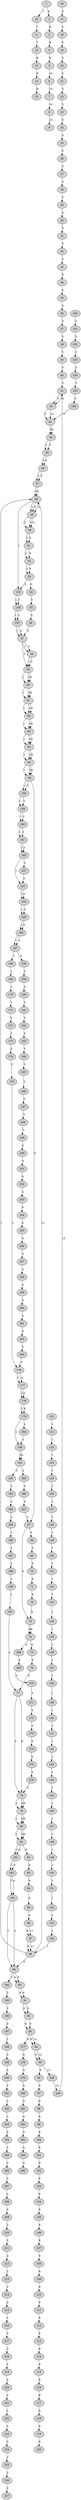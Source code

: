 digraph G 
 	{ 
 	ordering=out;
	1[style=filled, pos="7503.693999999669,13417.132999999998"];
	2[style=filled, pos="7560.153999999749,13596.135999999999"];
	3[style=filled, pos="7640.99400000006,13787.971"];
	4[style=filled, pos="7611.480999999911,13978.523000000001"];
	5[style=filled, pos="7524.8669999995,14083.101999999999"];
	6[style=filled, pos="7598.007999999681,13981.089"];
	7[style=filled, pos="7631.36999999988,13795.67"];
	8[style=filled, pos="7553.73800000001,13617.95"];
	9[style=filled, pos="7309.61399999971,13512.409"];
	10[style=filled, pos="7153.54799999972,13550.743999999999"];
	11[style=filled, pos="7133.0169999995305,13820.532000000001"];
	12[style=filled, pos="6853.925999999629,13996.967999999999"];
	13[style=filled, pos="7126.6009999997905,13825.344000000001"];
	14[style=filled, pos="7146.810999999871,13551.065"];
	15[style=filled, pos="7312.34100000001,13508.078000000001"];
	16[style=filled, pos="7339.5279999997,13531.516"];
	17[style=filled, pos="7344.34000000008,13415.71"];
	18[style=filled, pos="7318.6759999999795,13265.257"];
	19[style=filled, pos="7279.5389999996405,13082.083999999999"];
	20[style=filled, pos="7176.884999999889,13048.721000000001"];
	21[style=filled, pos="7087.70399999979,13030.115000000002"];
	22[style=filled, pos="6812.14199999988,12915.271"];
	23[style=filled, pos="6764.58500000008,12705.792"];
	24[style=filled, pos="6982.6449999999,12627.037"];
	25[style=filled, pos="7177.68699999957,12533.364999999998"];
	26[style=filled, pos="7345.782999999939,12392.216"];
	27[style=filled, pos="7447.795999999509,12167.66"];
	28[style=filled, pos="7506.5009999997,12070.460000000001"];
	29[style=filled, pos="7644.762999999801,11757.365"];
	30[style=filled, pos="7733.30299999972,11660.164"];
	31[style=filled, pos="7780.458999999681,11391.980000000001"];
	32[style=filled, pos="7770.83500000008,11246.34"];
	33[style=filled, pos="7700.90299999982,11106.473000000002"];
	34[style=filled, pos="7721.1129999999,10898.598999999998"];
	35[style=filled, pos="7732.98199999961,10711.255000000001"];
	36[style=filled, pos="7740.35999999964,10551.5"];
	37[style=filled, pos="7746.454999999841,10423.181999999999"];
	38[style=filled, pos="7797.78200000001,10063.893"];
	39[style=filled, pos="7865.14899999951,9916.32699999998"];
	40[style=filled, pos="7960.1039999997,9669.95800000001"];
	41[style=filled, pos="7953.0469999997895,9558.321"];
	42[style=filled, pos="7940.855999999911,9341.46399999998"];
	43[style=filled, pos="7922.1450000000195,9232.5"];
	44[style=filled, pos="8005.838999999691,9087.01499999999"];
	45[style=filled, pos="8070.65299999958,8989.834999999981"];
	46[style=filled, pos="8140.37199999962,8883.82699999998"];
	47[style=filled, pos="8106.04399999953,8762.53499999999"];
	48[style=filled, pos="8057.33099999954,8498.701"];
	49[style=filled, pos="7892.71999999997,8369.07199999998"];
	50[style=filled, pos="7677.27199999965,8294.04199999997"];
	51[style=filled, pos="7536.690999999991,8227.34699999997"];
	52[style=filled, pos="7521.48899999971,8170.70599999999"];
	53[style=filled, pos="7672.04099999974,8102.78599999998"];
	54[style=filled, pos="7759.086999999709,7999.72099999999"];
	55[style=filled, pos="7617.52600000007,7882.351999999991"];
	56[style=filled, pos="7424.47199999995,7762.69499999999"];
	57[style=filled, pos="7367.4219999997895,7649.33199999999"];
	58[style=filled, pos="7183.68699999992,7522.64499999997"];
	59[style=filled, pos="7105.385999999709,7390.60599999997"];
	60[style=filled, pos="7096.88599999994,7218.47599999997"];
	61[style=filled, pos="7092.63600000006,7009.89299999997"];
	62[style=filled, pos="7117.31899999955,6783.32899999998"];
	63[style=filled, pos="7156.264999999549,6555.865999999989"];
	64[style=filled, pos="7131.09100000001,6519.249999999991"];
	65[style=filled, pos="6964.0289999998595,6700.04300000001"];
	66[style=filled, pos="6687.77100000007,6954.723999999989"];
	67[style=filled, pos="6476.57299999963,7012.916999999979"];
	68[style=filled, pos="6411.51399999973,6766.738"];
	69[style=filled, pos="6338.587999999871,6506.9489999999905"];
	70[style=filled, pos="6447.5599999999395,6405.15599999999"];
	71[style=filled, pos="6365.70299999963,6493.87199999997"];
	72[style=filled, pos="6460.55399999954,6710.3419999999805"];
	73[style=filled, pos="6636.44299999985,6816.757999999971"];
	74[style=filled, pos="6754.46599999967,6843.24000000001"];
	75[style=filled, pos="6937.331999999589,6971.037"];
	76[style=filled, pos="7003.342999999881,7172.624"];
	77[style=filled, pos="7047.64199999976,7449.00399999999"];
	78[style=filled, pos="7185.402999999929,7507.360999999981"];
	79[style=filled, pos="7400.2789999998595,7651.12999999998"];
	80[style=filled, pos="7535.8739999996,7739.238"];
	81[style=filled, pos="7677.92599999986,7838.624999999991"];
	82[style=filled, pos="7844.05700000003,7974.31999999997"];
	83[style=filled, pos="8089.062999999731,8178.586"];
	84[style=filled, pos="8335.999999999769,8315.14899999998"];
	85[style=filled, pos="8541.98700000008,8298.74099999997"];
	86[style=filled, pos="8516.52100000007,8343.63399999998"];
	87[style=filled, pos="8431.99199999974,8446.12799999999"];
	88[style=filled, pos="8187.59299999976,8637.973999999991"];
	89[style=filled, pos="8114.217000000061,8761.473000000009"];
	90[style=filled, pos="8152.46799999964,8881.211"];
	91[style=filled, pos="8060.51799999957,9018.27799999999"];
	92[style=filled, pos="8010.08899999957,9095.51499999998"];
	93[style=filled, pos="7944.376000000049,9200.461"];
	94[style=filled, pos="7951.76299999992,9359.42899999998"];
	95[style=filled, pos="7966.5200000000195,9582.05999999998"];
	96[style=filled, pos="7972.29399999953,9684.072999999991"];
	97[style=filled, pos="7879.26399999997,9924.02599999998"];
	98[style=filled, pos="7795.21599999978,10107.521"];
	99[style=filled, pos="7758.32399999956,10416.766"];
	100[style=filled, pos="7749.66299999971,10567.86"];
	101[style=filled, pos="7740.6809999997495,10737.560000000001"];
	102[style=filled, pos="7730.415999999969,10888.653999999999"];
	103[style=filled, pos="7723.99999999965,11149.46"];
	104[style=filled, pos="7784.62999999989,11260.455"];
	105[style=filled, pos="7789.76199999976,11399.038"];
	106[style=filled, pos="7731.05699999956,11682.299"];
	107[style=filled, pos="7647.00899999996,11767.63"];
	108[style=filled, pos="7521.90000000002,12071.101"];
	109[style=filled, pos="7450.68299999984,12186.587"];
	110[style=filled, pos="7348.349999999629,12409.218"];
	111[style=filled, pos="7184.424,12541.063999999998"];
	112[style=filled, pos="6997.722000000071,12632.170000000002"];
	113[style=filled, pos="6765.787999999589,12716.217999999999"];
	114[style=filled, pos="6830.7480000000205,12922.007000000001"];
	115[style=filled, pos="7066.21099999989,12995.469000000001"];
	116[style=filled, pos="7189.07599999977,13043.268"];
	117[style=filled, pos="7281.463999999691,13067.327000000001"];
	118[style=filled, pos="7323.16699999967,13253.708999999999"];
	119[style=filled, pos="7349.47199999995,13409.935000000001"];
	120[style=filled, pos="7342.415000000039,13537.932"];
	121[style=filled, pos="7690.65599999973,12386.577"];
	122[style=filled, pos="7797.56300000008,12173.09"];
	123[style=filled, pos="7852.81399999978,12048.366000000002"];
	124[style=filled, pos="7858.53499999968,11907.131"];
	125[style=filled, pos="7865.0740000000205,11731.242"];
	126[style=filled, pos="7867.03600000008,11637.739"];
	127[style=filled, pos="7869.65199999977,11470.35"];
	128[style=filled, pos="7874.22900000005,11361.808"];
	129[style=filled, pos="7939.124999999769,11191.967"];
	130[style=filled, pos="8045.70399999968,11052.366999999998"];
	131[style=filled, pos="8025.43399999966,10910.152"];
	132[style=filled, pos="8057.146999999531,10658.087"];
	133[style=filled, pos="8065.64699999988,10524.699"];
	134[style=filled, pos="8077.41699999955,10411.252999999999"];
	135[style=filled, pos="8090.4939999995995,10301.404"];
	136[style=filled, pos="8120.245,10164.093"];
	137[style=filled, pos="8165.68800000008,10040.839"];
	138[style=filled, pos="8176.80399999954,9925.10599999998"];
	139[style=filled, pos="8253.63299999968,9747.90799999999"];
	140[style=filled, pos="8405.00299999956,9663.233"];
	141[style=filled, pos="8536.75599999959,9651.463"];
	142[style=filled, pos="8642.0279999997,9660.291"];
	143[style=filled, pos="8724.08799999976,9734.83099999998"];
	144[style=filled, pos="8843.090999999551,9786.15899999997"];
	145[style=filled, pos="9079.136999999759,9738.75399999997"];
	146[style=filled, pos="9015.38499999966,9655.05999999998"];
	147[style=filled, pos="8930.708999999919,9522.32499999998"];
	148[style=filled, pos="8881.015999999949,9429.14999999997"];
	149[style=filled, pos="8843.41899999999,9360.494"];
	150[style=filled, pos="8765.28200000001,9232.00999999997"];
	151[style=filled, pos="8687.14500000002,9114.96799999997"];
	152[style=filled, pos="8535.12099999993,8988.44499999999"];
	153[style=filled, pos="8422.00299999968,8911.289"];
	154[style=filled, pos="8302.67300000007,8766.78499999998"];
	155[style=filled, pos="7806.41100000008,7978.224999999979"];
	156[style=filled, pos="7667.79099999985,7853.00999999999"];
	157[style=filled, pos="7534.89299999957,7761.142"];
	158[style=filled, pos="6484.09299999999,7059.66899999999"];
	159[style=filled, pos="6317.35699999961,7186.191"];
	160[style=filled, pos="6178.41099999961,7260.73199999999"];
	161[style=filled, pos="5979.63699999964,7372.54300000001"];
	162[style=filled, pos="5786.99199999974,7478.4889999999705"];
	163[style=filled, pos="5402.81399999978,7469.249999999991"];
	164[style=filled, pos="5222.29899999977,7310.69100000001"];
	165[style=filled, pos="5023.278999999749,7073.88999999999"];
	166[style=filled, pos="4917.67999999982,6983.329999999989"];
	167[style=filled, pos="4778.07999999961,6787.17099999998"];
	168[style=filled, pos="4519.66099999961,6766.00199999997"];
	169[style=filled, pos="4034.16599999997,6990.276999999989"];
	170[style=filled, pos="3805.31399999978,7116.47300000001"];
	171[style=filled, pos="3962.8949999995502,7132.165999999999"];
	172[style=filled, pos="4191.74699999974,7052.39399999999"];
	173[style=filled, pos="4343.4440000000195,7010.5470000000105"];
	174[style=filled, pos="4470.29399999999,6987.66199999998"];
	175[style=filled, pos="4718.76199999999,6961.83399999998"];
	176[style=filled, pos="4935.33399999957,6972.86799999998"];
	177[style=filled, pos="5042.56799999974,7064.73599999998"];
	178[style=filled, pos="5241.01599999995,7272.174999999989"];
	179[style=filled, pos="5382.6999999996,7353.70299999999"];
	180[style=filled, pos="5585.07099999988,7504.52099999999"];
	181[style=filled, pos="5812.28899999987,7462.143"];
	182[style=filled, pos="5935.909999999571,7439.07299999999"];
	183[style=filled, pos="6060.81799999985,7379.652999999999"];
	184[style=filled, pos="6207.91700000002,7274.954"];
	185[style=filled, pos="6374.65199999977,7202.374999999991"];
	186[style=filled, pos="6538.77199999988,7188.96999999997"];
	187[style=filled, pos="6662.02599999961,7154.968999999981"];
	188[style=filled, pos="6835.299999999699,7114.103"];
	189[style=filled, pos="6994.985999999921,7129.10099999997"];
	190[style=filled, pos="7021.9980000000205,7256.76799999997"];
	191[style=filled, pos="7802.07899999979,8018.0289999999895"];
	192[style=filled, pos="7882.9939999995995,8344.30699999997"];
	193[style=filled, pos="8102.44699999981,8546.759999999991"];
	194[style=filled, pos="8295.47999999952,8741.937999999971"];
	195[style=filled, pos="8427.56099999999,8905.40399999998"];
	196[style=filled, pos="8522.37099999969,8974.05999999999"];
	197[style=filled, pos="8698.58799999987,9116.92899999998"];
	198[style=filled, pos="8789.80199999991,9254.895"];
	199[style=filled, pos="8855.84199999983,9373.57099999997"];
	200[style=filled, pos="8892.13099999994,9438.63099999999"];
	201[style=filled, pos="8939.20999999973,9525.92099999998"];
	202[style=filled, pos="9007.86499999987,9637.405"];
	203[style=filled, pos="9090.25199999975,9730.90799999998"];
	204[style=filled, pos="8829.03399999952,9787.467"];
	205[style=filled, pos="8713.299999999579,9734.83099999998"];
	206[style=filled, pos="8627.969999999621,9658.32899999998"];
	207[style=filled, pos="8523.67899999954,9662.25199999997"];
	208[style=filled, pos="8400.098,9673.36799999997"];
	209[style=filled, pos="8264.4219999999,9746.927999999969"];
	210[style=filled, pos="8185.957999999519,9932.29799999997"];
	211[style=filled, pos="8176.1499999999105,10044.109"];
	212[style=filled, pos="8133.97599999967,10156.246"];
	213[style=filled, pos="8101.93700000003,10297.481"];
	214[style=filled, pos="8086.24399999972,10419.754"];
	215[style=filled, pos="8075.78199999989,10520.449"];
	216[style=filled, pos="8066.95499999973,10659.722"];
	217[style=filled, pos="8033.60799999966,10903.94"];
	218[style=filled, pos="8054.85899999971,11054.655999999999"];
	219[style=filled, pos="7944.02799999982,11206.516"];
	220[style=filled, pos="7886.65199999989,11381.423999999999"];
	221[style=filled, pos="7884.6899999998295,11463.157000000001"];
	222[style=filled, pos="7882.0749999996,11624.662"];
	223[style=filled, pos="7878.8049999997,11744.319"];
	224[style=filled, pos="7874.22900000005,11907.131"];
	225[style=filled, pos="7866.3819999998705,12065.365999999998"];
	226[style=filled, pos="7806.717000000061,12199.899000000001"];
	227[style=filled, pos="7694.2519999999795,12398.019"];
	228[style=filled, pos="7861.78099999961,10585.925"];
	229[style=filled, pos="8030.03700000001,10986.918000000001"];
	230[style=filled, pos="7512.98899999994,9134.99199999998"];
	231[style=filled, pos="7487.24300000002,9220.97599999997"];
	232[style=filled, pos="7512.57999999973,9279.169"];
	233[style=filled, pos="7593.33299999998,9297.15099999998"];
	234[style=filled, pos="7683.565999999991,9384.76899999998"];
	235[style=filled, pos="7775.10699999984,9420.40399999998"];
	236[style=filled, pos="7848.011999999871,9371.69099999999"];
	237[style=filled, pos="5527.571999999929,7560.91699999997"];
	238[style=filled, pos="5008.03599999985,6656.029999999991"];
	239[style=filled, pos="5168.23299999989,6518.39199999999"];
	240[style=filled, pos="5403.295999999969,6518.718999999981"];
	241[style=filled, pos="5571.012999999801,6496.159999999981"];
	242[style=filled, pos="5527.85700000008,6374.215"];
	243[style=filled, pos="5443.83600000001,6250.308"];
	244[style=filled, pos="5413.43200000003,6129.996999999999"];
	245[style=filled, pos="5335.62099999981,5972.741999999999"];
	246[style=filled, pos="5163.00099999993,5901.14399999999"];
	247[style=filled, pos="5112.98099999956,5775.275000000001"];
	248[style=filled, pos="5231.003999999959,5761.217000000001"];
	249[style=filled, pos="5416.86400000006,5821.12799999999"];
	250[style=filled, pos="5829.28899999999,5894.60599999999"];
	251[style=filled, pos="5821.93299999984,6139.15099999998"];
	252[style=filled, pos="5724.261999999871,6189.49799999999"];
	253[style=filled, pos="5605.25900000008,6177.075"];
	254[style=filled, pos="5439.50399999972,6164.65099999998"];
	255[style=filled, pos="5464.43299999984,6252.59599999998"];
	256[style=filled, pos="5534.39599999983,6351.32999999998"];
	257[style=filled, pos="5583.10899999982,6472.948"];
	258[style=filled, pos="5554.01199999964,6510.218999999999"];
	259[style=filled, pos="5336.60199999984,6535.065"];
	260[style=filled, pos="5169.212999999871,6528.85399999999"];
	261[style=filled, pos="4869.41599999962,6575.277999999999"];
	262[style=filled, pos="4714.45099999954,6620.3949999999895"];
	263[style=filled, pos="4787.8879999998,6766.246999999999"];
	264[style=filled, pos="5407.178999999889,7464.471999999991"];
	265[style=filled, pos="5996.310999999991,7340.829999999989"];
	266[style=filled, pos="6180.37299999967,7246.67399999998"];
	267[style=filled, pos="6329.12699999986,7159.0559999999805"];
	268[style=filled, pos="6946.04799999972,6709.850999999981"];
	269[style=filled, pos="7132.07200000004,6508.460999999989"];
	270[style=filled, pos="7258.267999999809,6502.576999999979"];
	271[style=filled, pos="7225.615999999571,6564.815999999991"];
	272[style=filled, pos="7156.42899999977,6599.512"];
	273[style=filled, pos="7119.36300000001,6826.68900000001"];
	274[style=filled, pos="7102.28100000008,6993.38299999999"];
	275[style=filled, pos="7105.0599999999395,7214.225999999981"];
	276[style=filled, pos="7181.47999999986,7325.91399999998"];
	277[style=filled, pos="7847.35899999971,9386.07599999999"];
	278[style=filled, pos="7746.99099999969,9415.172999999999"];
	279[style=filled, pos="7646.29499999981,9357.959999999981"];
	280[style=filled, pos="7598.88999999966,9402.09599999998"];
	281[style=filled, pos="7515.196,9476.963"];
	282[style=filled, pos="7466.483000000009,9406.67299999997"];
	283[style=filled, pos="7547.31700000004,9357.38799999999"];
	284[style=filled, pos="7465.41999999958,9274.26599999999"];
	285[style=filled, pos="7510.70000000007,9123.87699999999"];
	121->122 [label=1,color="#000000"];
	122->123 [label=1,color="#000000"];
	123->124 [label=1,color="#000000"];
	124->125 [label=1,color="#000000"];
	125->126 [label=1,color="#000000"];
	126->127 [label=1,color="#000000"];
	127->128 [label=1,color="#000000"];
	128->129 [label=1,color="#000000"];
	129->130 [label=1,color="#000000"];
	130->131 [label=1,color="#000000"];
	131->132 [label=1,color="#000000"];
	132->133 [label=1,color="#000000"];
	133->134 [label=1,color="#000000"];
	134->135 [label=1,color="#000000"];
	135->136 [label=1,color="#000000"];
	136->137 [label=1,color="#000000"];
	137->138 [label=1,color="#000000"];
	138->139 [label=1,color="#000000"];
	139->140 [label=1,color="#000000"];
	140->141 [label=1,color="#000000"];
	141->142 [label=1,color="#000000"];
	142->143 [label=1,color="#000000"];
	143->144 [label=1,color="#000000"];
	144->145 [label=1,color="#000000"];
	145->146 [label=1,color="#000000"];
	146->147 [label=1,color="#000000"];
	147->148 [label=1,color="#000000"];
	148->149 [label=1,color="#000000"];
	149->150 [label=1,color="#000000"];
	150->151 [label=1,color="#000000"];
	151->152 [label=1,color="#000000"];
	152->153 [label=1,color="#000000"];
	153->154 [label=1,color="#000000"];
	154->88 [label=1,color="#000000"];
	88->48 [label=1,color="#000000"];
	48->155 [label=1,color="#000000"];
	155->156 [label=1,color="#000000"];
	156->157 [label=1,color="#000000"];
	157->57 [label=1,color="#000000"];
	57->58 [label=1,color="#000000"];
	58->59 [label=1,color="#000000"];
	59->60 [label=1,color="#000000"];
	60->61 [label=1,color="#000000"];
	61->62 [label=1,color="#000000"];
	62->63 [label=1,color="#000000"];
	63->64 [label=1,color="#000000"];
	64->65 [label=1,color="#000000"];
	65->66 [label=1,color="#000000"];
	66->158 [label=1,color="#000000"];
	158->159 [label=1,color="#000000"];
	159->160 [label=1,color="#000000"];
	160->161 [label=1,color="#000000"];
	161->162 [label=1,color="#000000"];
	162->163 [label=1,color="#000000"];
	163->164 [label=1,color="#000000"];
	164->165 [label=1,color="#000000"];
	165->166 [label=1,color="#000000"];
	166->167 [label=1,color="#000000"];
	167->168 [label=1,color="#000000"];
	168->169 [label=1,color="#000000"];
	169->170 [label=1,color="#000000"];
	170->171 [label=1,color="#000000"];
	171->172 [label=2,color="#000000"];
	172->173 [label=2,color="#000000"];
	173->174 [label=2,color="#000000"];
	174->175 [label=2,color="#000000"];
	175->176 [label=2,color="#000000"];
	176->177 [label=2,color="#000000"];
	177->178 [label=2,color="#000000"];
	178->179 [label=2,color="#000000"];
	179->180 [label=2,color="#000000"];
	180->181 [label=2,color="#000000"];
	181->182 [label=2,color="#000000"];
	182->183 [label=2,color="#000000"];
	183->184 [label=2,color="#000000"];
	184->185 [label=2,color="#000000"];
	185->186 [label=2,color="#000000"];
	186->187 [label=2,color="#000000"];
	187->188 [label=2,color="#000000"];
	188->189 [label=2,color="#000000"];
	189->190 [label=2,color="#000000"];
	190->77 [label=2,color="#000000"];
	77->78 [label=2,color="#000000"];
	78->79 [label=2,color="#000000"];
	79->80 [label=2,color="#000000"];
	80->81 [label=2,color="#000000"];
	81->191 [label=2,color="#000000"];
	191->192 [label=2,color="#000000"];
	192->193 [label=2,color="#000000"];
	193->89 [label=2,color="#000000"];
	89->194 [label=2,color="#000000"];
	194->195 [label=2,color="#000000"];
	195->196 [label=2,color="#000000"];
	196->197 [label=2,color="#000000"];
	197->198 [label=2,color="#000000"];
	198->199 [label=2,color="#000000"];
	199->200 [label=2,color="#000000"];
	200->201 [label=2,color="#000000"];
	201->202 [label=2,color="#000000"];
	202->203 [label=2,color="#000000"];
	203->204 [label=2,color="#000000"];
	204->205 [label=2,color="#000000"];
	205->206 [label=2,color="#000000"];
	206->207 [label=2,color="#000000"];
	207->208 [label=2,color="#000000"];
	208->209 [label=2,color="#000000"];
	209->210 [label=2,color="#000000"];
	210->211 [label=2,color="#000000"];
	211->212 [label=2,color="#000000"];
	212->213 [label=2,color="#000000"];
	213->214 [label=2,color="#000000"];
	214->215 [label=2,color="#000000"];
	215->216 [label=2,color="#000000"];
	216->217 [label=2,color="#000000"];
	217->218 [label=2,color="#000000"];
	218->219 [label=2,color="#000000"];
	219->220 [label=2,color="#000000"];
	220->221 [label=2,color="#000000"];
	221->222 [label=2,color="#000000"];
	222->223 [label=2,color="#000000"];
	223->224 [label=2,color="#000000"];
	224->225 [label=2,color="#000000"];
	225->226 [label=2,color="#000000"];
	226->227 [label=2,color="#000000"];
	230->231 [label=3,color="#000000"];
	231->232 [label=3,color="#000000"];
	232->233 [label=3,color="#000000"];
	233->234 [label=3,color="#000000"];
	234->235 [label=3,color="#000000"];
	235->236 [label=3,color="#000000"];
	236->43 [label=3,color="#000000"];
	43->44 [label=3,color="#000000"];
	44->45 [label=3,color="#000000"];
	45->46 [label=3,color="#000000"];
	46->47 [label=3,color="#000000"];
	47->48 [label=3,color="#000000"];
	48->49 [label=3,color="#000000"];
	49->50 [label=3,color="#000000"];
	50->51 [label=3,color="#000000"];
	51->52 [label=3,color="#000000"];
	52->53 [label=3,color="#000000"];
	53->155 [label=3,color="#000000"];
	155->156 [label=3,color="#000000"];
	156->157 [label=3,color="#000000"];
	157->57 [label=3,color="#000000"];
	57->59 [label=3,color="#000000"];
	59->60 [label=3,color="#000000"];
	60->61 [label=3,color="#000000"];
	61->62 [label=3,color="#000000"];
	62->63 [label=3,color="#000000"];
	63->64 [label=3,color="#000000"];
	64->65 [label=3,color="#000000"];
	65->66 [label=3,color="#000000"];
	66->158 [label=3,color="#000000"];
	158->159 [label=3,color="#000000"];
	159->160 [label=3,color="#000000"];
	160->161 [label=3,color="#000000"];
	161->162 [label=3,color="#000000"];
	162->237 [label=3,color="#000000"];
	237->163 [label=3,color="#000000"];
	163->164 [label=3,color="#000000"];
	164->165 [label=3,color="#000000"];
	165->166 [label=3,color="#000000"];
	166->167 [label=3,color="#000000"];
	167->238 [label=3,color="#000000"];
	238->239 [label=3,color="#000000"];
	239->240 [label=3,color="#000000"];
	240->241 [label=3,color="#000000"];
	241->242 [label=3,color="#000000"];
	242->243 [label=3,color="#000000"];
	243->244 [label=3,color="#000000"];
	244->245 [label=3,color="#000000"];
	245->246 [label=3,color="#000000"];
	246->247 [label=3,color="#000000"];
	247->248 [label=3,color="#000000"];
	248->249 [label=3,color="#000000"];
	249->250 [label=3,color="#000000"];
	250->251 [label=4,color="#000000"];
	251->252 [label=4,color="#000000"];
	252->253 [label=4,color="#000000"];
	253->254 [label=4,color="#000000"];
	254->255 [label=4,color="#000000"];
	255->256 [label=4,color="#000000"];
	256->257 [label=4,color="#000000"];
	257->258 [label=4,color="#000000"];
	258->259 [label=4,color="#000000"];
	259->260 [label=4,color="#000000"];
	260->261 [label=4,color="#000000"];
	261->262 [label=4,color="#000000"];
	262->263 [label=4,color="#000000"];
	263->176 [label=4,color="#000000"];
	176->177 [label=4,color="#000000"];
	177->178 [label=4,color="#000000"];
	178->179 [label=4,color="#000000"];
	179->264 [label=4,color="#000000"];
	264->180 [label=4,color="#000000"];
	180->181 [label=4,color="#000000"];
	181->265 [label=4,color="#000000"];
	265->266 [label=4,color="#000000"];
	266->267 [label=4,color="#000000"];
	267->67 [label=4,color="#000000"];
	67->73 [label=4,color="#000000"];
	73->74 [label=4,color="#000000"];
	74->268 [label=4,color="#000000"];
	268->269 [label=4,color="#000000"];
	269->270 [label=4,color="#000000"];
	270->271 [label=4,color="#000000"];
	271->272 [label=4,color="#000000"];
	272->273 [label=4,color="#000000"];
	273->274 [label=4,color="#000000"];
	274->275 [label=4,color="#000000"];
	275->276 [label=4,color="#000000"];
	276->78 [label=4,color="#000000"];
	78->79 [label=4,color="#000000"];
	79->80 [label=4,color="#000000"];
	80->81 [label=4,color="#000000"];
	81->191 [label=4,color="#000000"];
	191->192 [label=4,color="#000000"];
	192->193 [label=4,color="#000000"];
	193->89 [label=4,color="#000000"];
	89->90 [label=4,color="#000000"];
	90->91 [label=4,color="#000000"];
	91->92 [label=4,color="#000000"];
	92->93 [label=4,color="#000000"];
	93->277 [label=4,color="#000000"];
	277->278 [label=4,color="#000000"];
	278->279 [label=4,color="#000000"];
	279->280 [label=4,color="#000000"];
	280->281 [label=4,color="#000000"];
	281->282 [label=4,color="#000000"];
	282->283 [label=4,color="#000000"];
	283->284 [label=4,color="#000000"];
	284->285 [label=4,color="#000000"];
	16->17 [label=5,color="#000000"];
	17->18 [label=5,color="#000000"];
	18->19 [label=5,color="#000000"];
	19->20 [label=5,color="#000000"];
	20->21 [label=5,color="#000000"];
	21->22 [label=5,color="#000000"];
	22->23 [label=5,color="#000000"];
	23->24 [label=5,color="#000000"];
	24->25 [label=5,color="#000000"];
	25->26 [label=5,color="#000000"];
	26->27 [label=5,color="#000000"];
	27->28 [label=5,color="#000000"];
	28->29 [label=5,color="#000000"];
	29->30 [label=5,color="#000000"];
	30->31 [label=5,color="#000000"];
	31->32 [label=5,color="#000000"];
	32->33 [label=5,color="#000000"];
	33->34 [label=5,color="#000000"];
	34->35 [label=5,color="#000000"];
	35->36 [label=5,color="#000000"];
	36->37 [label=5,color="#000000"];
	37->38 [label=5,color="#000000"];
	38->39 [label=5,color="#000000"];
	39->40 [label=5,color="#000000"];
	40->41 [label=5,color="#000000"];
	41->42 [label=5,color="#000000"];
	42->43 [label=5,color="#000000"];
	43->44 [label=5,color="#000000"];
	44->45 [label=5,color="#000000"];
	45->46 [label=5,color="#000000"];
	46->47 [label=5,color="#000000"];
	47->48 [label=5,color="#000000"];
	48->49 [label=5,color="#000000"];
	49->50 [label=5,color="#000000"];
	50->51 [label=5,color="#000000"];
	51->52 [label=5,color="#000000"];
	52->53 [label=5,color="#000000"];
	53->54 [label=5,color="#000000"];
	54->55 [label=5,color="#000000"];
	55->56 [label=5,color="#000000"];
	56->57 [label=5,color="#000000"];
	57->58 [label=5,color="#000000"];
	58->59 [label=5,color="#000000"];
	59->60 [label=5,color="#000000"];
	60->61 [label=5,color="#000000"];
	61->62 [label=5,color="#000000"];
	62->63 [label=5,color="#000000"];
	63->64 [label=5,color="#000000"];
	64->65 [label=5,color="#000000"];
	65->66 [label=5,color="#000000"];
	66->67 [label=5,color="#000000"];
	67->68 [label=5,color="#000000"];
	68->69 [label=5,color="#000000"];
	69->70 [label=5,color="#000000"];
	70->71 [label=6,color="#000000"];
	71->72 [label=6,color="#000000"];
	72->73 [label=6,color="#000000"];
	73->74 [label=6,color="#000000"];
	74->75 [label=6,color="#000000"];
	75->76 [label=6,color="#000000"];
	76->77 [label=6,color="#000000"];
	77->78 [label=6,color="#000000"];
	78->79 [label=6,color="#000000"];
	79->80 [label=6,color="#000000"];
	80->81 [label=6,color="#000000"];
	81->82 [label=6,color="#000000"];
	82->83 [label=6,color="#000000"];
	83->84 [label=6,color="#000000"];
	84->85 [label=6,color="#000000"];
	85->86 [label=6,color="#000000"];
	86->87 [label=6,color="#000000"];
	87->88 [label=6,color="#000000"];
	88->89 [label=6,color="#000000"];
	89->90 [label=6,color="#000000"];
	90->91 [label=6,color="#000000"];
	91->92 [label=6,color="#000000"];
	92->93 [label=6,color="#000000"];
	93->94 [label=6,color="#000000"];
	94->95 [label=6,color="#000000"];
	95->96 [label=6,color="#000000"];
	96->97 [label=6,color="#000000"];
	97->98 [label=6,color="#000000"];
	98->99 [label=6,color="#000000"];
	99->100 [label=6,color="#000000"];
	100->101 [label=6,color="#000000"];
	101->102 [label=6,color="#000000"];
	102->103 [label=6,color="#000000"];
	103->104 [label=6,color="#000000"];
	104->105 [label=6,color="#000000"];
	105->106 [label=6,color="#000000"];
	106->107 [label=6,color="#000000"];
	107->108 [label=6,color="#000000"];
	108->109 [label=6,color="#000000"];
	109->110 [label=6,color="#000000"];
	110->111 [label=6,color="#000000"];
	111->112 [label=6,color="#000000"];
	112->113 [label=6,color="#000000"];
	113->114 [label=6,color="#000000"];
	114->115 [label=6,color="#000000"];
	115->116 [label=6,color="#000000"];
	116->117 [label=6,color="#000000"];
	117->118 [label=6,color="#000000"];
	118->119 [label=6,color="#000000"];
	119->120 [label=6,color="#000000"];
	1->10 [label=7,color="#000000"];
	10->11 [label=7,color="#000000"];
	11->12 [label=7,color="#000000"];
	12->13 [label=8,color="#000000"];
	13->14 [label=8,color="#000000"];
	14->15 [label=8,color="#000000"];
	1->2 [label=9,color="#000000"];
	2->3 [label=9,color="#000000"];
	3->4 [label=9,color="#000000"];
	4->5 [label=9,color="#000000"];
	5->6 [label=10,color="#000000"];
	6->7 [label=10,color="#000000"];
	7->8 [label=10,color="#000000"];
	8->9 [label=10,color="#000000"];
	86->87 [label=11,color="#000000"];
	87->88 [label=11,color="#000000"];
	88->48 [label=11,color="#000000"];
	48->49 [label=11,color="#000000"];
	49->50 [label=11,color="#000000"];
	93->94 [label=12,color="#000000"];
	94->95 [label=12,color="#000000"];
	95->228 [label=12,color="#000000"];
	228->229 [label=12,color="#000000"];
	229->41 [label=13,color="#000000"];
	41->42 [label=13,color="#000000"];
	42->43 [label=13,color="#000000"];
	}